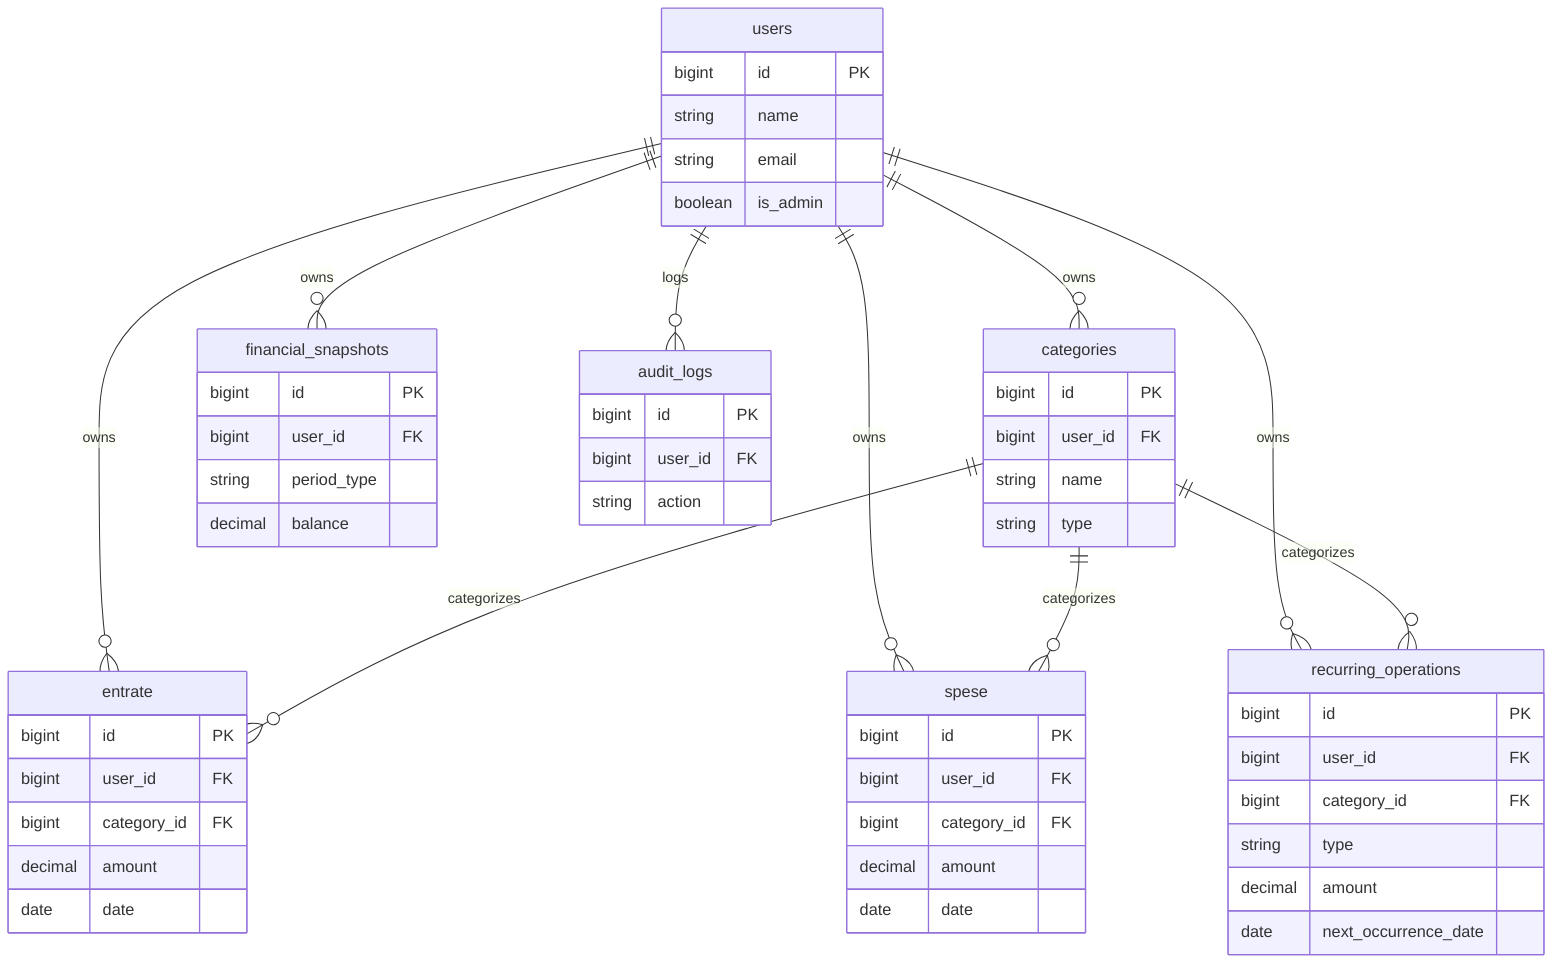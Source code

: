 erDiagram
    users {
        bigint id PK
        string name
        string email
        boolean is_admin
    }
    categories {
        bigint id PK
        bigint user_id FK
        string name
        string type
    }
    entrate {
        bigint id PK
        bigint user_id FK
        bigint category_id FK
        decimal amount
        date date
    }
    spese {
        bigint id PK
        bigint user_id FK
        bigint category_id FK
        decimal amount
        date date
    }
    recurring_operations {
        bigint id PK
        bigint user_id FK
        bigint category_id FK
        string type
        decimal amount
        date next_occurrence_date
    }
    financial_snapshots {
        bigint id PK
        bigint user_id FK
        string period_type
        decimal balance
    }
    audit_logs {
        bigint id PK
        bigint user_id FK
        string action
    }
    users ||--o{ categories : owns
    users ||--o{ entrate : owns
    users ||--o{ spese : owns
    users ||--o{ recurring_operations : owns
    users ||--o{ financial_snapshots : owns
    users ||--o{ audit_logs : logs
    categories ||--o{ entrate : categorizes
    categories ||--o{ spese : categorizes
    categories ||--o{ recurring_operations : categorizes
